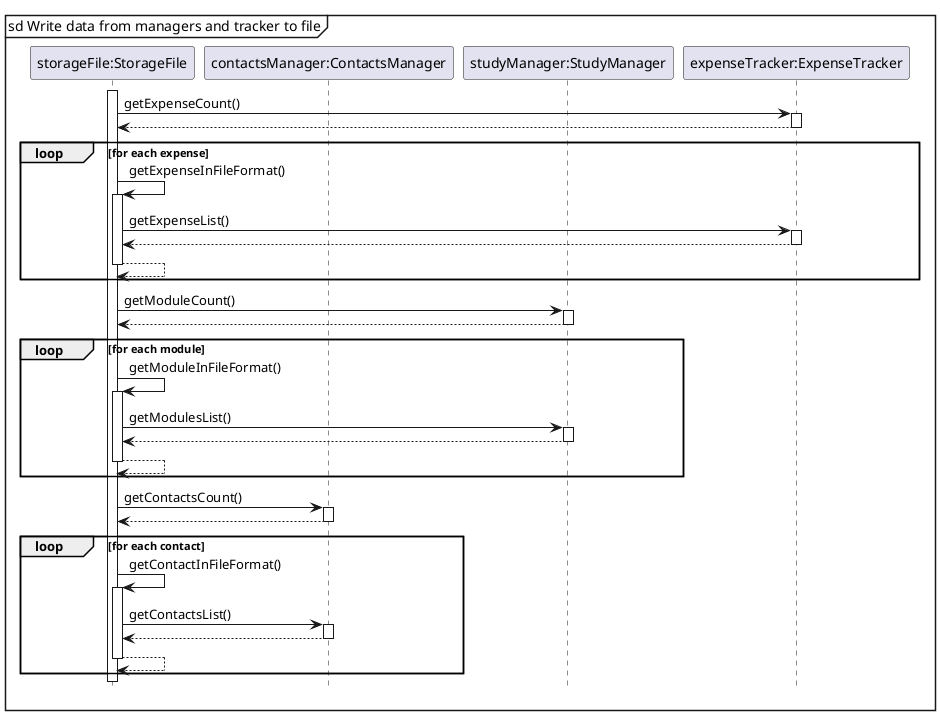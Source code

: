 @startuml
'https://plantuml.com/sequence-diagram

mainframe sd Write data from managers and tracker to file

participant "storageFile:StorageFile"
participant "contactsManager:ContactsManager"
participant "studyManager:StudyManager"
participant "expenseTracker:ExpenseTracker"

hide footbox
activate "storageFile:StorageFile"

"storageFile:StorageFile" -> "expenseTracker:ExpenseTracker" ++: getExpenseCount()
"expenseTracker:ExpenseTracker" --> "storageFile:StorageFile" --

loop for each expense
    "storageFile:StorageFile" -> "storageFile:StorageFile" ++: getExpenseInFileFormat()
    "storageFile:StorageFile" -> "expenseTracker:ExpenseTracker" ++: getExpenseList()
    "expenseTracker:ExpenseTracker" --> "storageFile:StorageFile" --
    "storageFile:StorageFile" --> "storageFile:StorageFile" --
end

"storageFile:StorageFile" -> "studyManager:StudyManager" ++: getModuleCount()
"studyManager:StudyManager" --> "storageFile:StorageFile" --

loop for each module
    "storageFile:StorageFile" -> "storageFile:StorageFile" ++: getModuleInFileFormat()
    "storageFile:StorageFile" -> "studyManager:StudyManager" ++: getModulesList()
    "studyManager:StudyManager" --> "storageFile:StorageFile" --
    "storageFile:StorageFile" --> "storageFile:StorageFile" --
end

"storageFile:StorageFile" -> "contactsManager:ContactsManager" ++: getContactsCount()
"contactsManager:ContactsManager" --> "storageFile:StorageFile" --

loop for each contact
    "storageFile:StorageFile" -> "storageFile:StorageFile" ++: getContactInFileFormat()
    "storageFile:StorageFile" -> "contactsManager:ContactsManager" ++: getContactsList()
    "contactsManager:ContactsManager" --> "storageFile:StorageFile" --
    "storageFile:StorageFile" --> "storageFile:StorageFile" --
end

@enduml